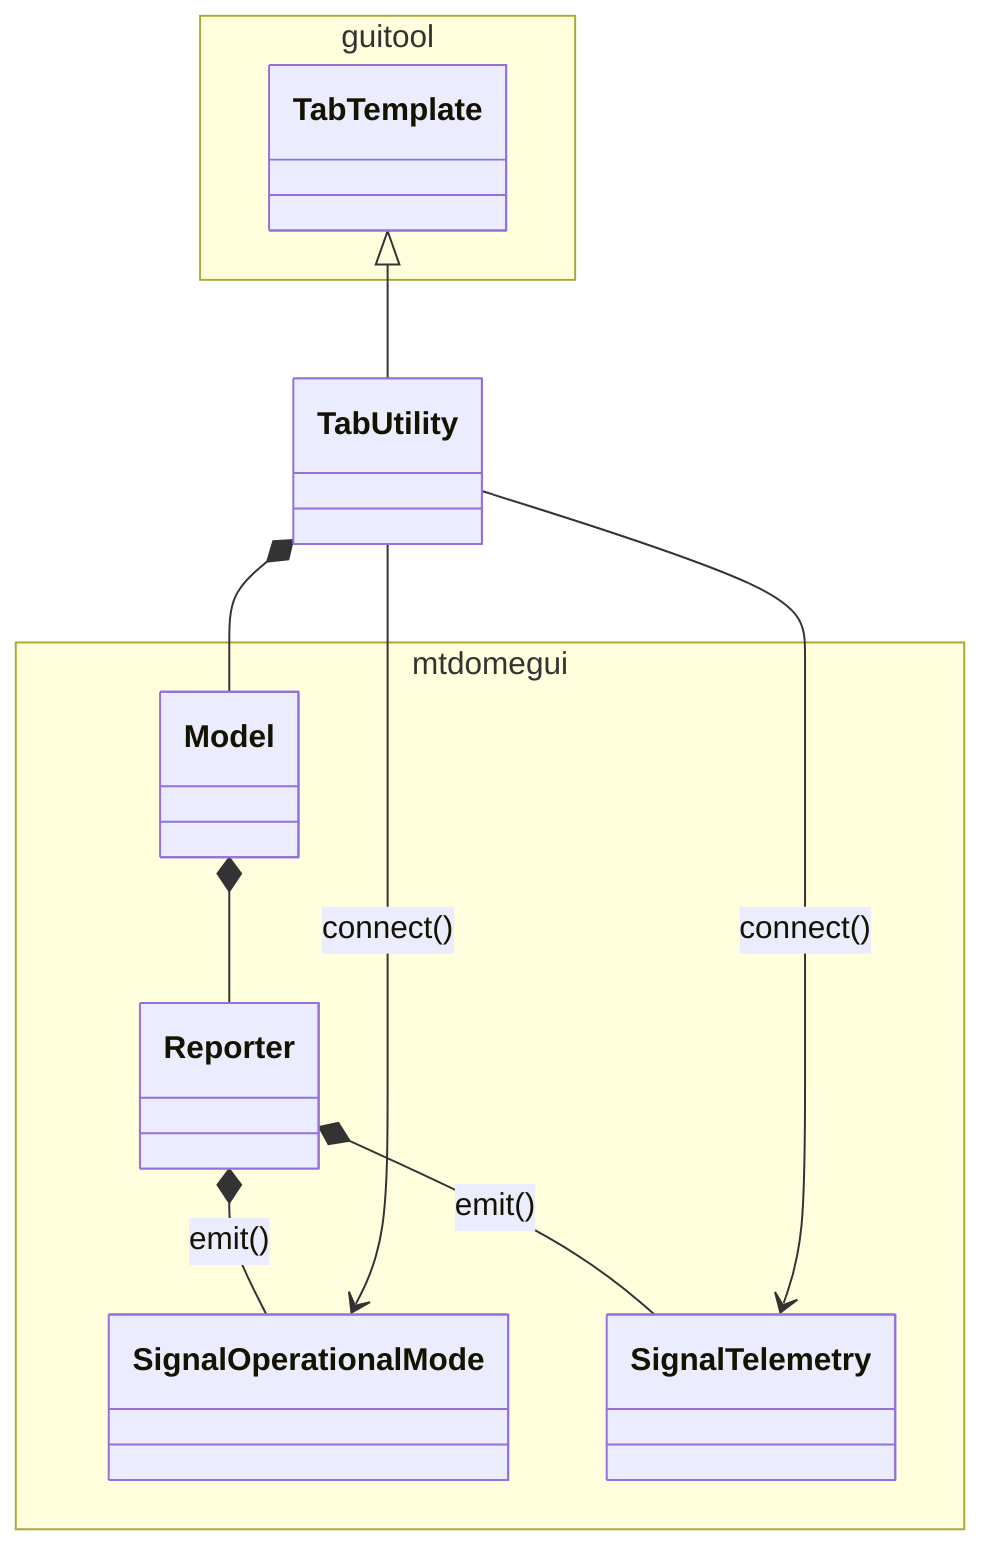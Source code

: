 classDiagram

namespace guitool {
  class TabTemplate
}

namespace mtdomegui {
  class Model
  class Reporter
  class SignalOperationalMode
  class SignalTelemetry
}

Model *-- Reporter

Reporter *-- SignalOperationalMode : emit()
Reporter *-- SignalTelemetry : emit()

TabTemplate <|-- TabUtility

TabUtility *-- Model
TabUtility --> SignalOperationalMode : connect()
TabUtility --> SignalTelemetry : connect()